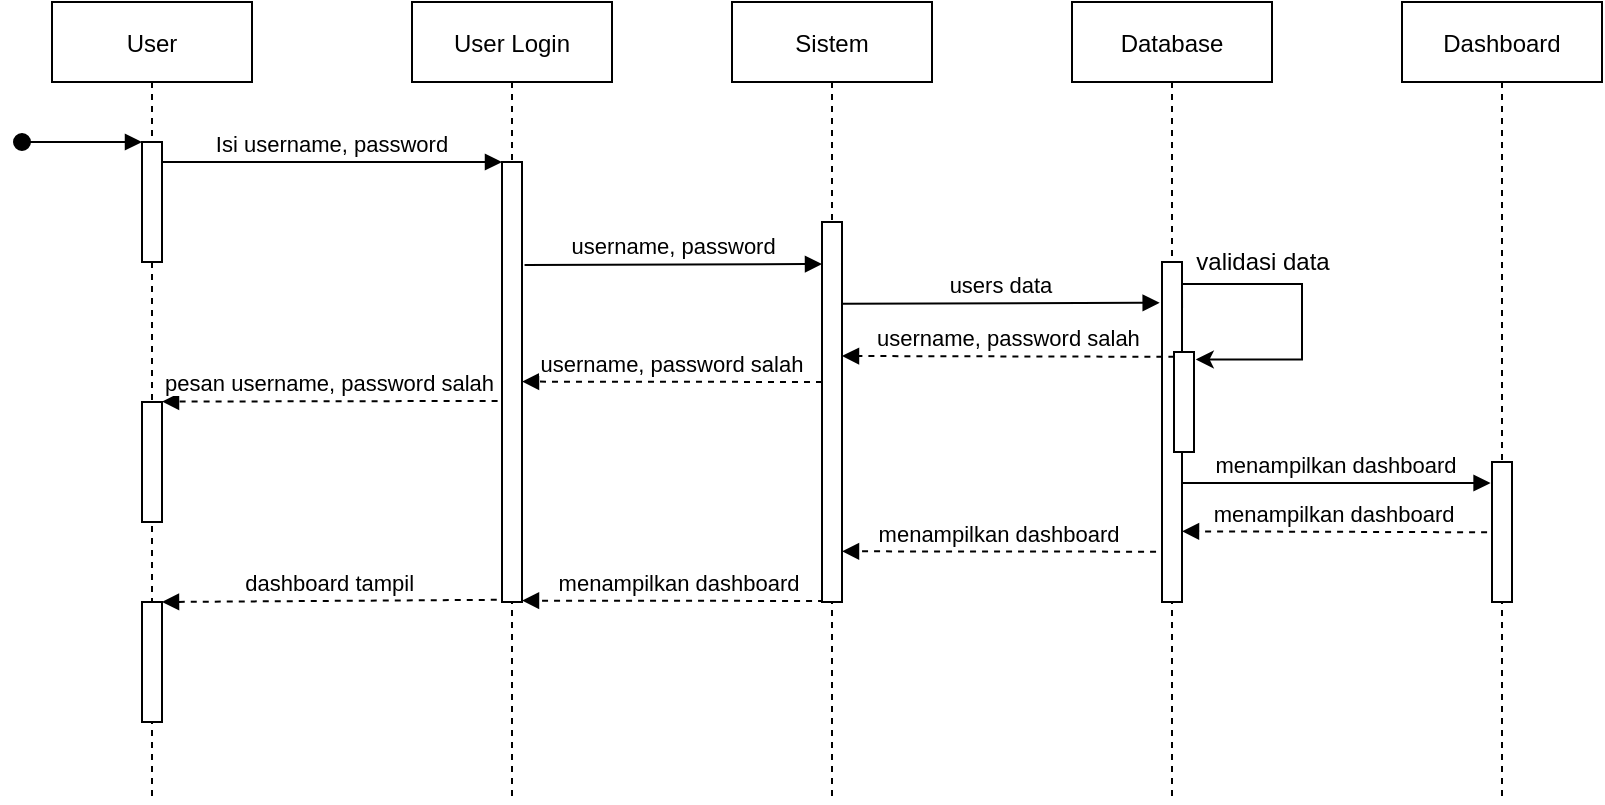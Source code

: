 <mxfile version="20.0.1" type="github">
  <diagram id="s3_rZpUqIs9wO1BIIEFA" name="Login">
    <mxGraphModel dx="862" dy="520" grid="1" gridSize="10" guides="1" tooltips="1" connect="1" arrows="1" fold="1" page="1" pageScale="1" pageWidth="827" pageHeight="1169" math="0" shadow="0">
      <root>
        <mxCell id="0" />
        <mxCell id="1" parent="0" />
        <mxCell id="kVsGt628u8kohEwgguIc-1" value="User" style="shape=umlLifeline;perimeter=lifelinePerimeter;container=1;collapsible=0;recursiveResize=0;rounded=0;shadow=0;strokeWidth=1;" parent="1" vertex="1">
          <mxGeometry x="65" y="60" width="100" height="400" as="geometry" />
        </mxCell>
        <mxCell id="kVsGt628u8kohEwgguIc-2" value="" style="points=[];perimeter=orthogonalPerimeter;rounded=0;shadow=0;strokeWidth=1;" parent="kVsGt628u8kohEwgguIc-1" vertex="1">
          <mxGeometry x="45" y="70" width="10" height="60" as="geometry" />
        </mxCell>
        <mxCell id="kVsGt628u8kohEwgguIc-3" value="" style="verticalAlign=bottom;startArrow=oval;endArrow=block;startSize=8;shadow=0;strokeWidth=1;rounded=0;" parent="kVsGt628u8kohEwgguIc-1" target="kVsGt628u8kohEwgguIc-2" edge="1">
          <mxGeometry relative="1" as="geometry">
            <mxPoint x="-15" y="70" as="sourcePoint" />
          </mxGeometry>
        </mxCell>
        <mxCell id="kVsGt628u8kohEwgguIc-23" value="" style="points=[];perimeter=orthogonalPerimeter;rounded=0;shadow=0;strokeWidth=1;" parent="kVsGt628u8kohEwgguIc-1" vertex="1">
          <mxGeometry x="45" y="200" width="10" height="60" as="geometry" />
        </mxCell>
        <mxCell id="kVsGt628u8kohEwgguIc-5" value="User Login" style="shape=umlLifeline;perimeter=lifelinePerimeter;container=1;collapsible=0;recursiveResize=0;rounded=0;shadow=0;strokeWidth=1;" parent="1" vertex="1">
          <mxGeometry x="245" y="60" width="100" height="400" as="geometry" />
        </mxCell>
        <mxCell id="kVsGt628u8kohEwgguIc-6" value="" style="points=[];perimeter=orthogonalPerimeter;rounded=0;shadow=0;strokeWidth=1;" parent="kVsGt628u8kohEwgguIc-5" vertex="1">
          <mxGeometry x="45" y="80" width="10" height="220" as="geometry" />
        </mxCell>
        <mxCell id="kVsGt628u8kohEwgguIc-25" value="username, password salah" style="verticalAlign=bottom;endArrow=block;shadow=0;strokeWidth=1;rounded=0;exitX=0;exitY=0.421;exitDx=0;exitDy=0;exitPerimeter=0;dashed=1;" parent="kVsGt628u8kohEwgguIc-5" source="kVsGt628u8kohEwgguIc-12" edge="1">
          <mxGeometry relative="1" as="geometry">
            <mxPoint x="221.2" y="190.2" as="sourcePoint" />
            <mxPoint x="55.0" y="189.8" as="targetPoint" />
          </mxGeometry>
        </mxCell>
        <mxCell id="kVsGt628u8kohEwgguIc-33" value="menampilkan dashboard" style="verticalAlign=bottom;endArrow=block;shadow=0;strokeWidth=1;rounded=0;dashed=1;exitX=-0.297;exitY=0.852;exitDx=0;exitDy=0;exitPerimeter=0;" parent="kVsGt628u8kohEwgguIc-5" edge="1">
          <mxGeometry relative="1" as="geometry">
            <mxPoint x="212.03" y="299.49" as="sourcePoint" />
            <mxPoint x="55" y="299.31" as="targetPoint" />
          </mxGeometry>
        </mxCell>
        <mxCell id="kVsGt628u8kohEwgguIc-8" value="Isi username, password" style="verticalAlign=bottom;endArrow=block;entryX=0;entryY=0;shadow=0;strokeWidth=1;rounded=0;" parent="1" source="kVsGt628u8kohEwgguIc-2" target="kVsGt628u8kohEwgguIc-6" edge="1">
          <mxGeometry relative="1" as="geometry">
            <mxPoint x="220" y="140" as="sourcePoint" />
          </mxGeometry>
        </mxCell>
        <mxCell id="kVsGt628u8kohEwgguIc-11" value="Sistem" style="shape=umlLifeline;perimeter=lifelinePerimeter;container=1;collapsible=0;recursiveResize=0;rounded=0;shadow=0;strokeWidth=1;" parent="1" vertex="1">
          <mxGeometry x="405" y="60" width="100" height="400" as="geometry" />
        </mxCell>
        <mxCell id="kVsGt628u8kohEwgguIc-12" value="" style="points=[];perimeter=orthogonalPerimeter;rounded=0;shadow=0;strokeWidth=1;" parent="kVsGt628u8kohEwgguIc-11" vertex="1">
          <mxGeometry x="45" y="110" width="10" height="190" as="geometry" />
        </mxCell>
        <mxCell id="kVsGt628u8kohEwgguIc-13" value="Database" style="shape=umlLifeline;perimeter=lifelinePerimeter;container=1;collapsible=0;recursiveResize=0;rounded=0;shadow=0;strokeWidth=1;" parent="1" vertex="1">
          <mxGeometry x="575" y="60" width="100" height="400" as="geometry" />
        </mxCell>
        <mxCell id="kVsGt628u8kohEwgguIc-14" value="" style="points=[];perimeter=orthogonalPerimeter;rounded=0;shadow=0;strokeWidth=1;" parent="kVsGt628u8kohEwgguIc-13" vertex="1">
          <mxGeometry x="45" y="130" width="10" height="170" as="geometry" />
        </mxCell>
        <mxCell id="kVsGt628u8kohEwgguIc-20" value="" style="points=[];perimeter=orthogonalPerimeter;rounded=0;shadow=0;strokeWidth=1;" parent="kVsGt628u8kohEwgguIc-13" vertex="1">
          <mxGeometry x="51" y="175" width="10" height="50" as="geometry" />
        </mxCell>
        <mxCell id="kVsGt628u8kohEwgguIc-21" style="edgeStyle=orthogonalEdgeStyle;rounded=0;orthogonalLoop=1;jettySize=auto;html=1;entryX=1.088;entryY=0.074;entryDx=0;entryDy=0;entryPerimeter=0;exitX=1.003;exitY=0.136;exitDx=0;exitDy=0;exitPerimeter=0;" parent="kVsGt628u8kohEwgguIc-13" source="kVsGt628u8kohEwgguIc-14" target="kVsGt628u8kohEwgguIc-20" edge="1">
          <mxGeometry relative="1" as="geometry">
            <Array as="points">
              <mxPoint x="55" y="141" />
              <mxPoint x="115" y="141" />
              <mxPoint x="115" y="179" />
            </Array>
          </mxGeometry>
        </mxCell>
        <mxCell id="kVsGt628u8kohEwgguIc-15" value="Dashboard" style="shape=umlLifeline;perimeter=lifelinePerimeter;container=1;collapsible=0;recursiveResize=0;rounded=0;shadow=0;strokeWidth=1;" parent="1" vertex="1">
          <mxGeometry x="740" y="60" width="100" height="400" as="geometry" />
        </mxCell>
        <mxCell id="kVsGt628u8kohEwgguIc-16" value="" style="points=[];perimeter=orthogonalPerimeter;rounded=0;shadow=0;strokeWidth=1;" parent="kVsGt628u8kohEwgguIc-15" vertex="1">
          <mxGeometry x="45" y="230" width="10" height="70" as="geometry" />
        </mxCell>
        <mxCell id="kVsGt628u8kohEwgguIc-29" value="menampilkan dashboard" style="verticalAlign=bottom;endArrow=block;shadow=0;strokeWidth=1;rounded=0;dashed=1;exitX=-0.245;exitY=0.502;exitDx=0;exitDy=0;exitPerimeter=0;" parent="kVsGt628u8kohEwgguIc-15" source="kVsGt628u8kohEwgguIc-16" edge="1">
          <mxGeometry relative="1" as="geometry">
            <mxPoint x="30" y="264.66" as="sourcePoint" />
            <mxPoint x="-110" y="264.66" as="targetPoint" />
          </mxGeometry>
        </mxCell>
        <mxCell id="kVsGt628u8kohEwgguIc-17" value="username, password" style="verticalAlign=bottom;endArrow=block;shadow=0;strokeWidth=1;rounded=0;exitX=1.129;exitY=0.234;exitDx=0;exitDy=0;exitPerimeter=0;" parent="1" source="kVsGt628u8kohEwgguIc-6" edge="1">
          <mxGeometry relative="1" as="geometry">
            <mxPoint x="130" y="150.0" as="sourcePoint" />
            <mxPoint x="450" y="191" as="targetPoint" />
          </mxGeometry>
        </mxCell>
        <mxCell id="kVsGt628u8kohEwgguIc-19" value="users data" style="verticalAlign=bottom;endArrow=block;shadow=0;strokeWidth=1;rounded=0;exitX=1.3;exitY=0.281;exitDx=0;exitDy=0;exitPerimeter=0;entryX=-0.116;entryY=0.12;entryDx=0;entryDy=0;entryPerimeter=0;" parent="1" target="kVsGt628u8kohEwgguIc-14" edge="1">
          <mxGeometry relative="1" as="geometry">
            <mxPoint x="460" y="210.92" as="sourcePoint" />
            <mxPoint x="620" y="211" as="targetPoint" />
          </mxGeometry>
        </mxCell>
        <mxCell id="kVsGt628u8kohEwgguIc-22" value="validasi data" style="text;html=1;align=center;verticalAlign=middle;resizable=0;points=[];autosize=1;strokeColor=none;fillColor=none;" parent="1" vertex="1">
          <mxGeometry x="630" y="180" width="80" height="20" as="geometry" />
        </mxCell>
        <mxCell id="kVsGt628u8kohEwgguIc-24" value="username, password salah" style="verticalAlign=bottom;endArrow=block;shadow=0;strokeWidth=1;rounded=0;exitX=0.02;exitY=0.048;exitDx=0;exitDy=0;exitPerimeter=0;dashed=1;" parent="1" source="kVsGt628u8kohEwgguIc-20" edge="1">
          <mxGeometry relative="1" as="geometry">
            <mxPoint x="450" y="300.48" as="sourcePoint" />
            <mxPoint x="460" y="237" as="targetPoint" />
          </mxGeometry>
        </mxCell>
        <mxCell id="kVsGt628u8kohEwgguIc-26" value="pesan username, password salah" style="verticalAlign=bottom;endArrow=block;shadow=0;strokeWidth=1;rounded=0;exitX=-0.22;exitY=0.543;exitDx=0;exitDy=0;exitPerimeter=0;dashed=1;" parent="1" source="kVsGt628u8kohEwgguIc-6" edge="1">
          <mxGeometry relative="1" as="geometry">
            <mxPoint x="270" y="259.99" as="sourcePoint" />
            <mxPoint x="120" y="259.8" as="targetPoint" />
          </mxGeometry>
        </mxCell>
        <mxCell id="kVsGt628u8kohEwgguIc-28" value="menampilkan dashboard" style="verticalAlign=bottom;endArrow=block;shadow=0;strokeWidth=1;rounded=0;exitX=1.3;exitY=0.281;exitDx=0;exitDy=0;exitPerimeter=0;entryX=-0.071;entryY=0.15;entryDx=0;entryDy=0;entryPerimeter=0;" parent="1" target="kVsGt628u8kohEwgguIc-16" edge="1">
          <mxGeometry relative="1" as="geometry">
            <mxPoint x="630" y="300.52" as="sourcePoint" />
            <mxPoint x="780" y="300" as="targetPoint" />
          </mxGeometry>
        </mxCell>
        <mxCell id="kVsGt628u8kohEwgguIc-32" value="menampilkan dashboard" style="verticalAlign=bottom;endArrow=block;shadow=0;strokeWidth=1;rounded=0;dashed=1;exitX=-0.297;exitY=0.852;exitDx=0;exitDy=0;exitPerimeter=0;" parent="1" source="kVsGt628u8kohEwgguIc-14" edge="1">
          <mxGeometry relative="1" as="geometry">
            <mxPoint x="612.55" y="335.14" as="sourcePoint" />
            <mxPoint x="460" y="334.66" as="targetPoint" />
          </mxGeometry>
        </mxCell>
        <mxCell id="kVsGt628u8kohEwgguIc-34" value="" style="points=[];perimeter=orthogonalPerimeter;rounded=0;shadow=0;strokeWidth=1;" parent="1" vertex="1">
          <mxGeometry x="110" y="360" width="10" height="60" as="geometry" />
        </mxCell>
        <mxCell id="kVsGt628u8kohEwgguIc-35" value="dashboard tampil" style="verticalAlign=bottom;endArrow=block;shadow=0;strokeWidth=1;rounded=0;dashed=1;exitX=-0.262;exitY=0.995;exitDx=0;exitDy=0;exitPerimeter=0;" parent="1" source="kVsGt628u8kohEwgguIc-6" edge="1">
          <mxGeometry relative="1" as="geometry">
            <mxPoint x="277.03" y="360.18" as="sourcePoint" />
            <mxPoint x="120" y="360.0" as="targetPoint" />
          </mxGeometry>
        </mxCell>
      </root>
    </mxGraphModel>
  </diagram>
</mxfile>

